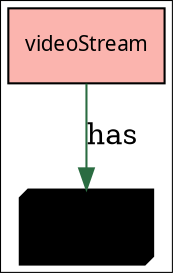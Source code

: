 digraph G {
    node[shape=rectangle, fontname=Tahoma, fontsize=10, style="filled",
        gradientangle="270", fillcolor="bisque", colorscheme="pastel19"]
  	colorscheme="pastel19"
    cluster=true;

	videoStream [fillcolor="1"]
		
	    "new-video" [label="new-video" shape="box3d"]
	    
	    "videoStream" -> "new-video" [color="#2A6C41" label="has"]
	    
	
}

